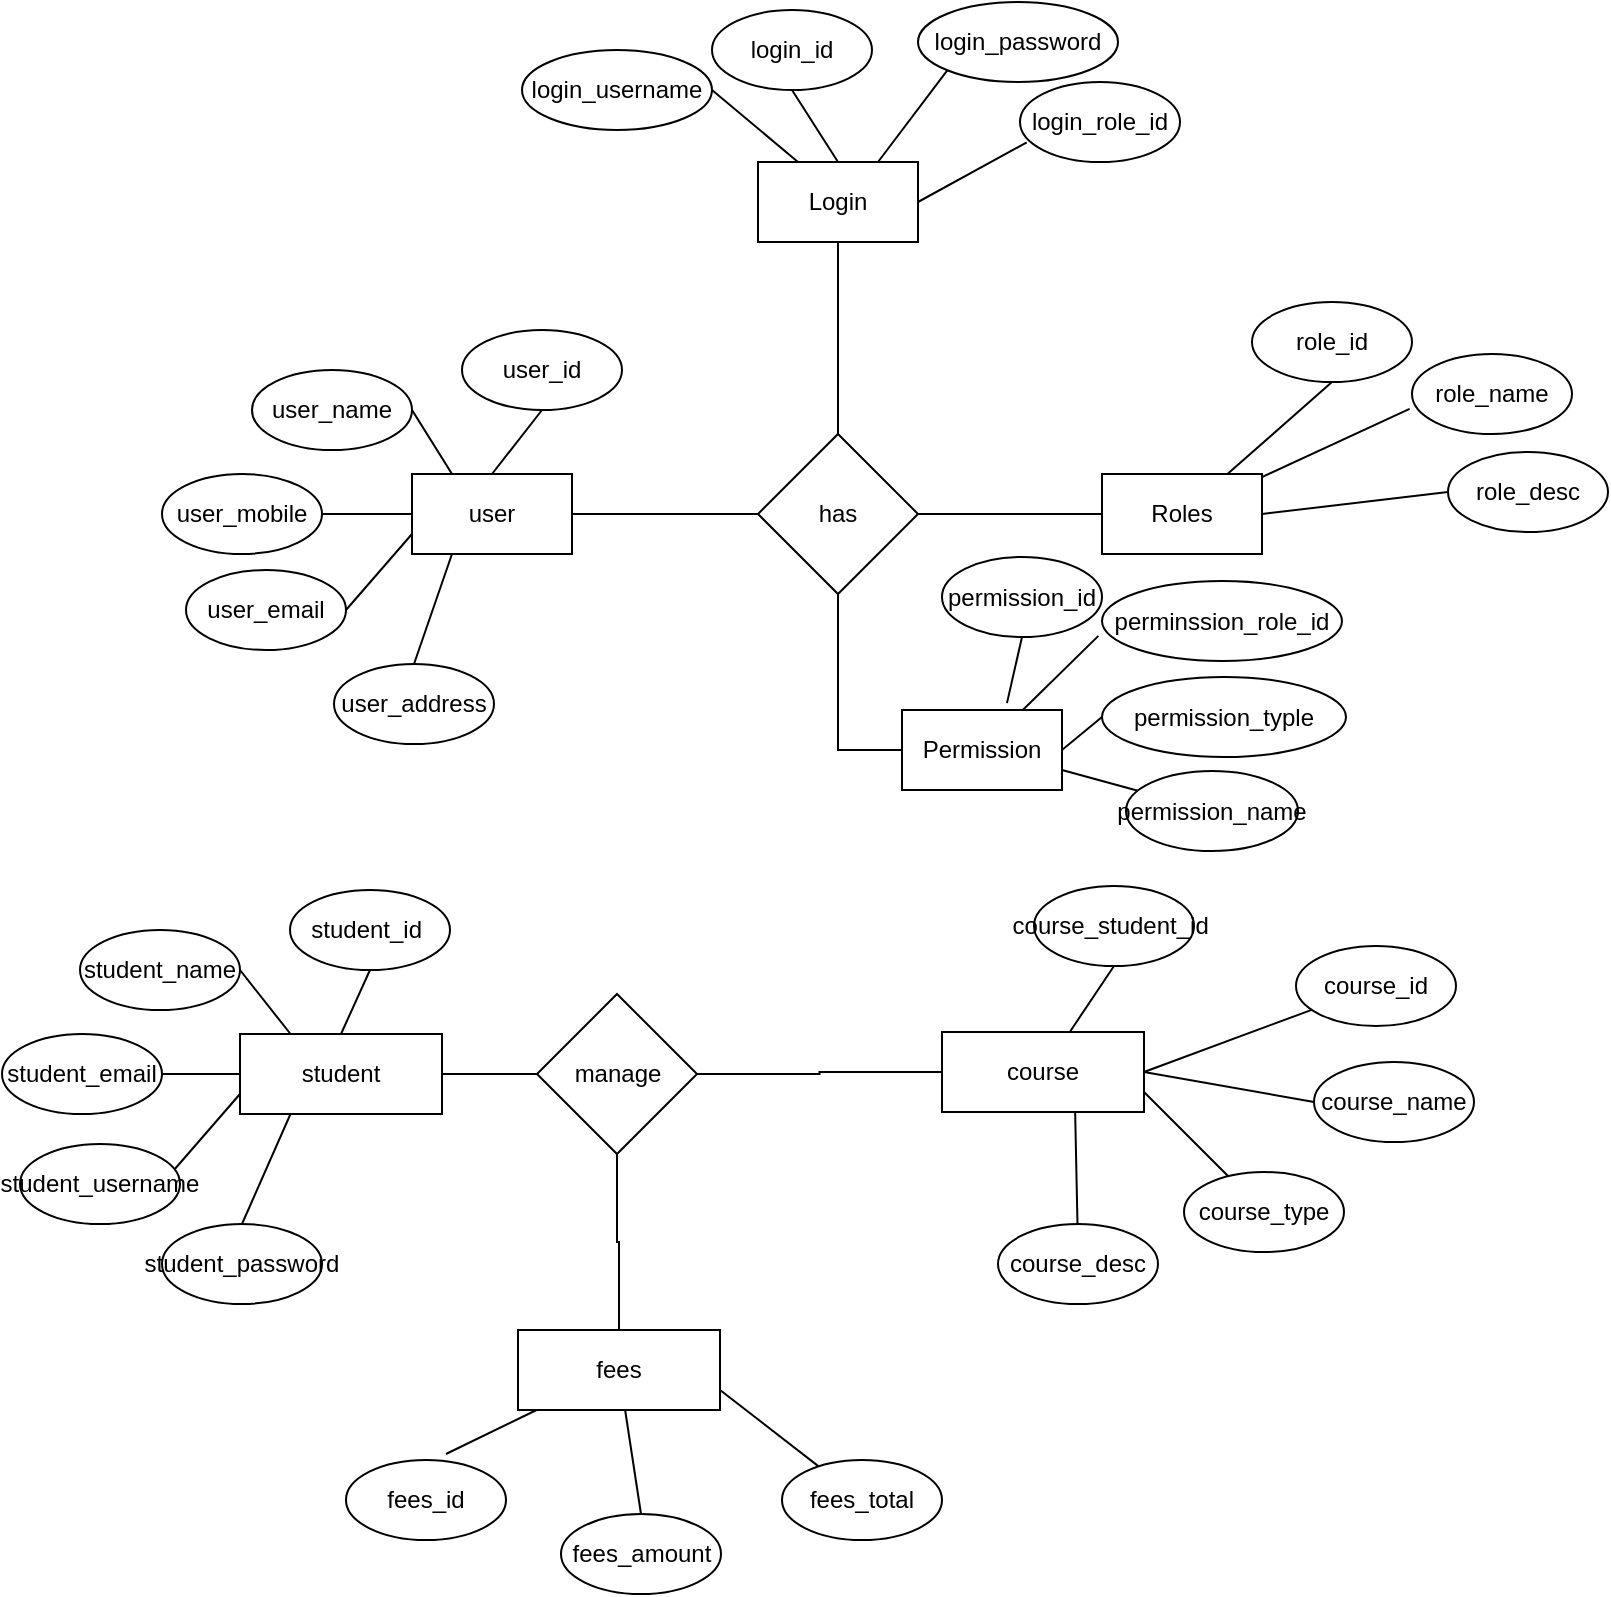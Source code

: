 <mxfile version="15.0.3" type="github"><diagram id="PA-yCFgj641imFy3qJgz" name="Page-1"><mxGraphModel dx="2328" dy="1970" grid="1" gridSize="10" guides="1" tooltips="1" connect="1" arrows="1" fold="1" page="1" pageScale="1" pageWidth="850" pageHeight="1100" math="0" shadow="0"><root><mxCell id="0"/><mxCell id="1" parent="0"/><mxCell id="l5UWLTQ9761Wqyvhe_93-67" value="" style="edgeStyle=orthogonalEdgeStyle;rounded=0;orthogonalLoop=1;jettySize=auto;html=1;endArrow=none;endFill=0;" edge="1" parent="1" source="l5UWLTQ9761Wqyvhe_93-1" target="l5UWLTQ9761Wqyvhe_93-65"><mxGeometry relative="1" as="geometry"/></mxCell><mxCell id="l5UWLTQ9761Wqyvhe_93-1" value="user" style="rounded=0;whiteSpace=wrap;html=1;" vertex="1" parent="1"><mxGeometry x="205" y="192" width="80" height="40" as="geometry"/></mxCell><mxCell id="l5UWLTQ9761Wqyvhe_93-2" value="Roles" style="rounded=0;whiteSpace=wrap;html=1;" vertex="1" parent="1"><mxGeometry x="550" y="192" width="80" height="40" as="geometry"/></mxCell><mxCell id="l5UWLTQ9761Wqyvhe_93-3" value="user_id" style="ellipse;whiteSpace=wrap;html=1;" vertex="1" parent="1"><mxGeometry x="230" y="120" width="80" height="40" as="geometry"/></mxCell><mxCell id="l5UWLTQ9761Wqyvhe_93-4" value="user_name" style="ellipse;whiteSpace=wrap;html=1;" vertex="1" parent="1"><mxGeometry x="125" y="140" width="80" height="40" as="geometry"/></mxCell><mxCell id="l5UWLTQ9761Wqyvhe_93-5" value="user_mobile" style="ellipse;whiteSpace=wrap;html=1;" vertex="1" parent="1"><mxGeometry x="80" y="192" width="80" height="40" as="geometry"/></mxCell><mxCell id="l5UWLTQ9761Wqyvhe_93-6" value="user_email" style="ellipse;whiteSpace=wrap;html=1;" vertex="1" parent="1"><mxGeometry x="92" y="240" width="80" height="40" as="geometry"/></mxCell><mxCell id="l5UWLTQ9761Wqyvhe_93-7" value="user_address" style="ellipse;whiteSpace=wrap;html=1;" vertex="1" parent="1"><mxGeometry x="166" y="287" width="80" height="40" as="geometry"/></mxCell><mxCell id="l5UWLTQ9761Wqyvhe_93-8" value="" style="endArrow=none;html=1;exitX=0.5;exitY=0;exitDx=0;exitDy=0;entryX=0.5;entryY=1;entryDx=0;entryDy=0;" edge="1" parent="1" source="l5UWLTQ9761Wqyvhe_93-1" target="l5UWLTQ9761Wqyvhe_93-3"><mxGeometry width="50" height="50" relative="1" as="geometry"><mxPoint x="418" y="140" as="sourcePoint"/><mxPoint x="468" y="90" as="targetPoint"/></mxGeometry></mxCell><mxCell id="l5UWLTQ9761Wqyvhe_93-9" value="" style="endArrow=none;html=1;exitX=0.25;exitY=0;exitDx=0;exitDy=0;entryX=1;entryY=0.5;entryDx=0;entryDy=0;" edge="1" parent="1" source="l5UWLTQ9761Wqyvhe_93-1" target="l5UWLTQ9761Wqyvhe_93-4"><mxGeometry width="50" height="50" relative="1" as="geometry"><mxPoint x="268" y="40" as="sourcePoint"/><mxPoint x="318" y="-10" as="targetPoint"/></mxGeometry></mxCell><mxCell id="l5UWLTQ9761Wqyvhe_93-10" value="" style="endArrow=none;html=1;exitX=1;exitY=0.5;exitDx=0;exitDy=0;entryX=0;entryY=0.5;entryDx=0;entryDy=0;" edge="1" parent="1" source="l5UWLTQ9761Wqyvhe_93-5" target="l5UWLTQ9761Wqyvhe_93-1"><mxGeometry width="50" height="50" relative="1" as="geometry"><mxPoint x="326" y="45" as="sourcePoint"/><mxPoint x="376" y="-5" as="targetPoint"/></mxGeometry></mxCell><mxCell id="l5UWLTQ9761Wqyvhe_93-12" value="" style="endArrow=none;html=1;exitX=1;exitY=0.5;exitDx=0;exitDy=0;entryX=0;entryY=0.75;entryDx=0;entryDy=0;" edge="1" parent="1" source="l5UWLTQ9761Wqyvhe_93-6" target="l5UWLTQ9761Wqyvhe_93-1"><mxGeometry width="50" height="50" relative="1" as="geometry"><mxPoint x="419" y="57" as="sourcePoint"/><mxPoint x="469" y="7" as="targetPoint"/></mxGeometry></mxCell><mxCell id="l5UWLTQ9761Wqyvhe_93-13" value="" style="endArrow=none;html=1;exitX=0.5;exitY=0;exitDx=0;exitDy=0;entryX=0.25;entryY=1;entryDx=0;entryDy=0;" edge="1" parent="1" source="l5UWLTQ9761Wqyvhe_93-7" target="l5UWLTQ9761Wqyvhe_93-1"><mxGeometry width="50" height="50" relative="1" as="geometry"><mxPoint x="470" y="56" as="sourcePoint"/><mxPoint x="520" y="6" as="targetPoint"/></mxGeometry></mxCell><mxCell id="l5UWLTQ9761Wqyvhe_93-14" value="" style="endArrow=none;html=1;entryX=0.5;entryY=1;entryDx=0;entryDy=0;" edge="1" parent="1" source="l5UWLTQ9761Wqyvhe_93-2" target="l5UWLTQ9761Wqyvhe_93-52"><mxGeometry width="50" height="50" relative="1" as="geometry"><mxPoint x="705" y="166" as="sourcePoint"/><mxPoint x="755" y="116" as="targetPoint"/></mxGeometry></mxCell><mxCell id="l5UWLTQ9761Wqyvhe_93-15" value="" style="endArrow=none;html=1;entryX=-0.015;entryY=0.686;entryDx=0;entryDy=0;entryPerimeter=0;" edge="1" parent="1" source="l5UWLTQ9761Wqyvhe_93-2" target="l5UWLTQ9761Wqyvhe_93-53"><mxGeometry width="50" height="50" relative="1" as="geometry"><mxPoint x="752" y="174" as="sourcePoint"/><mxPoint x="735" y="160" as="targetPoint"/></mxGeometry></mxCell><mxCell id="l5UWLTQ9761Wqyvhe_93-41" value="Login" style="rounded=0;whiteSpace=wrap;html=1;" vertex="1" parent="1"><mxGeometry x="378" y="36" width="80" height="40" as="geometry"/></mxCell><mxCell id="l5UWLTQ9761Wqyvhe_93-42" value="login_id" style="ellipse;whiteSpace=wrap;html=1;" vertex="1" parent="1"><mxGeometry x="355" y="-40" width="80" height="40" as="geometry"/></mxCell><mxCell id="l5UWLTQ9761Wqyvhe_93-43" value="login_username" style="ellipse;whiteSpace=wrap;html=1;" vertex="1" parent="1"><mxGeometry x="260" y="-20" width="95" height="40" as="geometry"/></mxCell><mxCell id="l5UWLTQ9761Wqyvhe_93-44" value="login_password" style="ellipse;whiteSpace=wrap;html=1;" vertex="1" parent="1"><mxGeometry x="458" y="-44" width="100" height="40" as="geometry"/></mxCell><mxCell id="l5UWLTQ9761Wqyvhe_93-45" value="login_role_id" style="ellipse;whiteSpace=wrap;html=1;" vertex="1" parent="1"><mxGeometry x="509" y="-4" width="80" height="40" as="geometry"/></mxCell><mxCell id="l5UWLTQ9761Wqyvhe_93-47" value="" style="endArrow=none;html=1;exitX=0.5;exitY=0;exitDx=0;exitDy=0;" edge="1" parent="1" source="l5UWLTQ9761Wqyvhe_93-41"><mxGeometry width="50" height="50" relative="1" as="geometry"><mxPoint x="568" y="-20" as="sourcePoint"/><mxPoint x="395" as="targetPoint"/></mxGeometry></mxCell><mxCell id="l5UWLTQ9761Wqyvhe_93-48" value="" style="endArrow=none;html=1;exitX=0.25;exitY=0;exitDx=0;exitDy=0;entryX=1;entryY=0.5;entryDx=0;entryDy=0;" edge="1" parent="1" source="l5UWLTQ9761Wqyvhe_93-41" target="l5UWLTQ9761Wqyvhe_93-43"><mxGeometry width="50" height="50" relative="1" as="geometry"><mxPoint x="418" y="-120" as="sourcePoint"/><mxPoint x="468" y="-170" as="targetPoint"/></mxGeometry></mxCell><mxCell id="l5UWLTQ9761Wqyvhe_93-49" value="" style="endArrow=none;html=1;exitX=0;exitY=1;exitDx=0;exitDy=0;entryX=0.75;entryY=0;entryDx=0;entryDy=0;" edge="1" parent="1" source="l5UWLTQ9761Wqyvhe_93-44" target="l5UWLTQ9761Wqyvhe_93-41"><mxGeometry width="50" height="50" relative="1" as="geometry"><mxPoint x="500" y="-10" as="sourcePoint"/><mxPoint x="460" y="50" as="targetPoint"/></mxGeometry></mxCell><mxCell id="l5UWLTQ9761Wqyvhe_93-50" value="" style="endArrow=none;html=1;entryX=1;entryY=0.5;entryDx=0;entryDy=0;exitX=0.042;exitY=0.755;exitDx=0;exitDy=0;exitPerimeter=0;" edge="1" parent="1" source="l5UWLTQ9761Wqyvhe_93-45" target="l5UWLTQ9761Wqyvhe_93-41"><mxGeometry width="50" height="50" relative="1" as="geometry"><mxPoint x="514" y="30" as="sourcePoint"/><mxPoint x="464" y="56" as="targetPoint"/></mxGeometry></mxCell><mxCell id="l5UWLTQ9761Wqyvhe_93-52" value="role_id" style="ellipse;whiteSpace=wrap;html=1;" vertex="1" parent="1"><mxGeometry x="625" y="106" width="80" height="40" as="geometry"/></mxCell><mxCell id="l5UWLTQ9761Wqyvhe_93-53" value="role_name" style="ellipse;whiteSpace=wrap;html=1;" vertex="1" parent="1"><mxGeometry x="705" y="132" width="80" height="40" as="geometry"/></mxCell><mxCell id="l5UWLTQ9761Wqyvhe_93-54" value="role_desc" style="ellipse;whiteSpace=wrap;html=1;" vertex="1" parent="1"><mxGeometry x="723" y="181" width="80" height="40" as="geometry"/></mxCell><mxCell id="l5UWLTQ9761Wqyvhe_93-55" value="" style="endArrow=none;html=1;exitX=1;exitY=0.5;exitDx=0;exitDy=0;entryX=0;entryY=0.5;entryDx=0;entryDy=0;" edge="1" parent="1" source="l5UWLTQ9761Wqyvhe_93-2" target="l5UWLTQ9761Wqyvhe_93-54"><mxGeometry width="50" height="50" relative="1" as="geometry"><mxPoint x="625" y="190" as="sourcePoint"/><mxPoint x="675" y="140" as="targetPoint"/></mxGeometry></mxCell><mxCell id="l5UWLTQ9761Wqyvhe_93-56" value="Permission" style="rounded=0;whiteSpace=wrap;html=1;" vertex="1" parent="1"><mxGeometry x="450" y="310" width="80" height="40" as="geometry"/></mxCell><mxCell id="l5UWLTQ9761Wqyvhe_93-57" value="" style="endArrow=none;html=1;exitX=0.656;exitY=-0.086;exitDx=0;exitDy=0;exitPerimeter=0;entryX=0.5;entryY=1;entryDx=0;entryDy=0;" edge="1" parent="1" source="l5UWLTQ9761Wqyvhe_93-56" target="l5UWLTQ9761Wqyvhe_93-59"><mxGeometry width="50" height="50" relative="1" as="geometry"><mxPoint x="717" y="387" as="sourcePoint"/><mxPoint x="767" y="337" as="targetPoint"/></mxGeometry></mxCell><mxCell id="l5UWLTQ9761Wqyvhe_93-58" value="" style="endArrow=none;html=1;entryX=-0.015;entryY=0.686;entryDx=0;entryDy=0;entryPerimeter=0;" edge="1" parent="1" source="l5UWLTQ9761Wqyvhe_93-56" target="l5UWLTQ9761Wqyvhe_93-60"><mxGeometry width="50" height="50" relative="1" as="geometry"><mxPoint x="764" y="395" as="sourcePoint"/><mxPoint x="747" y="381" as="targetPoint"/></mxGeometry></mxCell><mxCell id="l5UWLTQ9761Wqyvhe_93-59" value="permission_id" style="ellipse;whiteSpace=wrap;html=1;" vertex="1" parent="1"><mxGeometry x="470" y="233.5" width="80" height="40" as="geometry"/></mxCell><mxCell id="l5UWLTQ9761Wqyvhe_93-60" value="perminssion_role_id" style="ellipse;whiteSpace=wrap;html=1;" vertex="1" parent="1"><mxGeometry x="550" y="245.5" width="120" height="40" as="geometry"/></mxCell><mxCell id="l5UWLTQ9761Wqyvhe_93-61" value="permission_typle" style="ellipse;whiteSpace=wrap;html=1;" vertex="1" parent="1"><mxGeometry x="550" y="293.5" width="122" height="40" as="geometry"/></mxCell><mxCell id="l5UWLTQ9761Wqyvhe_93-62" value="" style="endArrow=none;html=1;exitX=1;exitY=0.5;exitDx=0;exitDy=0;entryX=0;entryY=0.5;entryDx=0;entryDy=0;" edge="1" parent="1" source="l5UWLTQ9761Wqyvhe_93-56" target="l5UWLTQ9761Wqyvhe_93-61"><mxGeometry width="50" height="50" relative="1" as="geometry"><mxPoint x="637" y="411" as="sourcePoint"/><mxPoint x="687" y="361" as="targetPoint"/></mxGeometry></mxCell><mxCell id="l5UWLTQ9761Wqyvhe_93-63" value="permission_name" style="ellipse;whiteSpace=wrap;html=1;" vertex="1" parent="1"><mxGeometry x="562" y="340.5" width="86" height="40" as="geometry"/></mxCell><mxCell id="l5UWLTQ9761Wqyvhe_93-64" value="" style="endArrow=none;html=1;exitX=1;exitY=0.75;exitDx=0;exitDy=0;" edge="1" parent="1" source="l5UWLTQ9761Wqyvhe_93-56" target="l5UWLTQ9761Wqyvhe_93-63"><mxGeometry width="50" height="50" relative="1" as="geometry"><mxPoint x="637" y="337" as="sourcePoint"/><mxPoint x="687" y="287" as="targetPoint"/></mxGeometry></mxCell><mxCell id="l5UWLTQ9761Wqyvhe_93-68" value="" style="edgeStyle=orthogonalEdgeStyle;rounded=0;orthogonalLoop=1;jettySize=auto;html=1;endArrow=none;endFill=0;" edge="1" parent="1" source="l5UWLTQ9761Wqyvhe_93-65" target="l5UWLTQ9761Wqyvhe_93-41"><mxGeometry relative="1" as="geometry"/></mxCell><mxCell id="l5UWLTQ9761Wqyvhe_93-69" style="edgeStyle=orthogonalEdgeStyle;rounded=0;orthogonalLoop=1;jettySize=auto;html=1;entryX=0;entryY=0.5;entryDx=0;entryDy=0;endArrow=none;endFill=0;" edge="1" parent="1" source="l5UWLTQ9761Wqyvhe_93-65" target="l5UWLTQ9761Wqyvhe_93-2"><mxGeometry relative="1" as="geometry"/></mxCell><mxCell id="l5UWLTQ9761Wqyvhe_93-70" style="edgeStyle=orthogonalEdgeStyle;rounded=0;orthogonalLoop=1;jettySize=auto;html=1;entryX=0;entryY=0.5;entryDx=0;entryDy=0;endArrow=none;endFill=0;" edge="1" parent="1" source="l5UWLTQ9761Wqyvhe_93-65" target="l5UWLTQ9761Wqyvhe_93-56"><mxGeometry relative="1" as="geometry"/></mxCell><mxCell id="l5UWLTQ9761Wqyvhe_93-65" value="has" style="rhombus;whiteSpace=wrap;html=1;" vertex="1" parent="1"><mxGeometry x="378" y="172" width="80" height="80" as="geometry"/></mxCell><mxCell id="l5UWLTQ9761Wqyvhe_93-95" value="" style="edgeStyle=orthogonalEdgeStyle;rounded=0;orthogonalLoop=1;jettySize=auto;html=1;endArrow=none;endFill=0;" edge="1" parent="1" source="l5UWLTQ9761Wqyvhe_93-71" target="l5UWLTQ9761Wqyvhe_93-83"><mxGeometry relative="1" as="geometry"/></mxCell><mxCell id="l5UWLTQ9761Wqyvhe_93-114" style="edgeStyle=orthogonalEdgeStyle;rounded=0;orthogonalLoop=1;jettySize=auto;html=1;entryX=0;entryY=0.5;entryDx=0;entryDy=0;endArrow=none;endFill=0;" edge="1" parent="1" source="l5UWLTQ9761Wqyvhe_93-71" target="l5UWLTQ9761Wqyvhe_93-104"><mxGeometry relative="1" as="geometry"/></mxCell><mxCell id="l5UWLTQ9761Wqyvhe_93-115" style="edgeStyle=orthogonalEdgeStyle;rounded=0;orthogonalLoop=1;jettySize=auto;html=1;endArrow=none;endFill=0;" edge="1" parent="1" source="l5UWLTQ9761Wqyvhe_93-71" target="l5UWLTQ9761Wqyvhe_93-96"><mxGeometry relative="1" as="geometry"/></mxCell><mxCell id="l5UWLTQ9761Wqyvhe_93-71" value="manage" style="rhombus;whiteSpace=wrap;html=1;" vertex="1" parent="1"><mxGeometry x="267.5" y="452" width="80" height="80" as="geometry"/></mxCell><mxCell id="l5UWLTQ9761Wqyvhe_93-83" value="student" style="rounded=0;whiteSpace=wrap;html=1;" vertex="1" parent="1"><mxGeometry x="119" y="472" width="101" height="40" as="geometry"/></mxCell><mxCell id="l5UWLTQ9761Wqyvhe_93-84" value="student_id&amp;nbsp;" style="ellipse;whiteSpace=wrap;html=1;" vertex="1" parent="1"><mxGeometry x="144" y="400" width="80" height="40" as="geometry"/></mxCell><mxCell id="l5UWLTQ9761Wqyvhe_93-85" value="student_name" style="ellipse;whiteSpace=wrap;html=1;" vertex="1" parent="1"><mxGeometry x="39" y="420" width="80" height="40" as="geometry"/></mxCell><mxCell id="l5UWLTQ9761Wqyvhe_93-86" value="student_password" style="ellipse;whiteSpace=wrap;html=1;" vertex="1" parent="1"><mxGeometry x="80" y="567" width="80" height="40" as="geometry"/></mxCell><mxCell id="l5UWLTQ9761Wqyvhe_93-87" value="" style="endArrow=none;html=1;exitX=0.5;exitY=0;exitDx=0;exitDy=0;entryX=0.5;entryY=1;entryDx=0;entryDy=0;" edge="1" parent="1" source="l5UWLTQ9761Wqyvhe_93-83" target="l5UWLTQ9761Wqyvhe_93-84"><mxGeometry width="50" height="50" relative="1" as="geometry"><mxPoint x="332" y="420" as="sourcePoint"/><mxPoint x="382" y="370" as="targetPoint"/></mxGeometry></mxCell><mxCell id="l5UWLTQ9761Wqyvhe_93-88" value="" style="endArrow=none;html=1;exitX=0.25;exitY=0;exitDx=0;exitDy=0;entryX=1;entryY=0.5;entryDx=0;entryDy=0;" edge="1" parent="1" source="l5UWLTQ9761Wqyvhe_93-83" target="l5UWLTQ9761Wqyvhe_93-85"><mxGeometry width="50" height="50" relative="1" as="geometry"><mxPoint x="182" y="320" as="sourcePoint"/><mxPoint x="232" y="270" as="targetPoint"/></mxGeometry></mxCell><mxCell id="l5UWLTQ9761Wqyvhe_93-89" value="" style="endArrow=none;html=1;exitX=1;exitY=0.5;exitDx=0;exitDy=0;entryX=0;entryY=0.5;entryDx=0;entryDy=0;" edge="1" parent="1" target="l5UWLTQ9761Wqyvhe_93-83"><mxGeometry width="50" height="50" relative="1" as="geometry"><mxPoint x="74.0" y="492" as="sourcePoint"/><mxPoint x="290" y="275" as="targetPoint"/></mxGeometry></mxCell><mxCell id="l5UWLTQ9761Wqyvhe_93-90" value="" style="endArrow=none;html=1;exitX=1;exitY=0.5;exitDx=0;exitDy=0;entryX=0;entryY=0.75;entryDx=0;entryDy=0;" edge="1" parent="1" target="l5UWLTQ9761Wqyvhe_93-83"><mxGeometry width="50" height="50" relative="1" as="geometry"><mxPoint x="86" y="540" as="sourcePoint"/><mxPoint x="383" y="287" as="targetPoint"/></mxGeometry></mxCell><mxCell id="l5UWLTQ9761Wqyvhe_93-91" value="" style="endArrow=none;html=1;exitX=0.5;exitY=0;exitDx=0;exitDy=0;entryX=0.25;entryY=1;entryDx=0;entryDy=0;" edge="1" parent="1" source="l5UWLTQ9761Wqyvhe_93-86" target="l5UWLTQ9761Wqyvhe_93-83"><mxGeometry width="50" height="50" relative="1" as="geometry"><mxPoint x="384" y="336" as="sourcePoint"/><mxPoint x="434" y="286" as="targetPoint"/></mxGeometry></mxCell><mxCell id="l5UWLTQ9761Wqyvhe_93-93" value="student_email" style="ellipse;whiteSpace=wrap;html=1;" vertex="1" parent="1"><mxGeometry y="472" width="80" height="40" as="geometry"/></mxCell><mxCell id="l5UWLTQ9761Wqyvhe_93-94" value="student_username" style="ellipse;whiteSpace=wrap;html=1;" vertex="1" parent="1"><mxGeometry x="9" y="527" width="80" height="40" as="geometry"/></mxCell><mxCell id="l5UWLTQ9761Wqyvhe_93-96" value="fees" style="rounded=0;whiteSpace=wrap;html=1;" vertex="1" parent="1"><mxGeometry x="258" y="620" width="101" height="40" as="geometry"/></mxCell><mxCell id="l5UWLTQ9761Wqyvhe_93-97" value="fees_id" style="ellipse;whiteSpace=wrap;html=1;" vertex="1" parent="1"><mxGeometry x="172" y="685" width="80" height="40" as="geometry"/></mxCell><mxCell id="l5UWLTQ9761Wqyvhe_93-98" value="fees_amount" style="ellipse;whiteSpace=wrap;html=1;" vertex="1" parent="1"><mxGeometry x="279.5" y="712" width="80" height="40" as="geometry"/></mxCell><mxCell id="l5UWLTQ9761Wqyvhe_93-99" value="fees_total" style="ellipse;whiteSpace=wrap;html=1;" vertex="1" parent="1"><mxGeometry x="390" y="685" width="80" height="40" as="geometry"/></mxCell><mxCell id="l5UWLTQ9761Wqyvhe_93-100" value="" style="endArrow=none;html=1;" edge="1" parent="1" target="l5UWLTQ9761Wqyvhe_93-96"><mxGeometry width="50" height="50" relative="1" as="geometry"><mxPoint x="222" y="682" as="sourcePoint"/><mxPoint x="262" y="542" as="targetPoint"/></mxGeometry></mxCell><mxCell id="l5UWLTQ9761Wqyvhe_93-101" value="" style="endArrow=none;html=1;exitX=0.659;exitY=0.987;exitDx=0;exitDy=0;exitPerimeter=0;" edge="1" parent="1" source="l5UWLTQ9761Wqyvhe_93-104" target="l5UWLTQ9761Wqyvhe_93-108"><mxGeometry width="50" height="50" relative="1" as="geometry"><mxPoint x="26" y="496" as="sourcePoint"/><mxPoint x="76" y="446" as="targetPoint"/></mxGeometry></mxCell><mxCell id="l5UWLTQ9761Wqyvhe_93-102" value="" style="endArrow=none;html=1;entryX=1;entryY=0.75;entryDx=0;entryDy=0;" edge="1" parent="1" source="l5UWLTQ9761Wqyvhe_93-99" target="l5UWLTQ9761Wqyvhe_93-96"><mxGeometry width="50" height="50" relative="1" as="geometry"><mxPoint x="287" y="603" as="sourcePoint"/><mxPoint x="337" y="553" as="targetPoint"/></mxGeometry></mxCell><mxCell id="l5UWLTQ9761Wqyvhe_93-103" value="" style="endArrow=none;html=1;exitX=0.5;exitY=0;exitDx=0;exitDy=0;" edge="1" parent="1" source="l5UWLTQ9761Wqyvhe_93-98" target="l5UWLTQ9761Wqyvhe_93-96"><mxGeometry width="50" height="50" relative="1" as="geometry"><mxPoint x="352" y="608" as="sourcePoint"/><mxPoint x="402" y="558" as="targetPoint"/></mxGeometry></mxCell><mxCell id="l5UWLTQ9761Wqyvhe_93-104" value="course" style="rounded=0;whiteSpace=wrap;html=1;" vertex="1" parent="1"><mxGeometry x="470" y="471" width="101" height="40" as="geometry"/></mxCell><mxCell id="l5UWLTQ9761Wqyvhe_93-105" value="course_id" style="ellipse;whiteSpace=wrap;html=1;" vertex="1" parent="1"><mxGeometry x="647" y="428" width="80" height="40" as="geometry"/></mxCell><mxCell id="l5UWLTQ9761Wqyvhe_93-106" value="course_name" style="ellipse;whiteSpace=wrap;html=1;" vertex="1" parent="1"><mxGeometry x="656" y="486" width="80" height="40" as="geometry"/></mxCell><mxCell id="l5UWLTQ9761Wqyvhe_93-107" value="course_type" style="ellipse;whiteSpace=wrap;html=1;" vertex="1" parent="1"><mxGeometry x="591" y="541" width="80" height="40" as="geometry"/></mxCell><mxCell id="l5UWLTQ9761Wqyvhe_93-108" value="course_desc" style="ellipse;whiteSpace=wrap;html=1;" vertex="1" parent="1"><mxGeometry x="498" y="567" width="80" height="40" as="geometry"/></mxCell><mxCell id="l5UWLTQ9761Wqyvhe_93-109" value="course_student_id&amp;nbsp;" style="ellipse;whiteSpace=wrap;html=1;" vertex="1" parent="1"><mxGeometry x="516" y="398" width="80" height="40" as="geometry"/></mxCell><mxCell id="l5UWLTQ9761Wqyvhe_93-110" value="" style="endArrow=none;html=1;exitX=1;exitY=0.75;exitDx=0;exitDy=0;" edge="1" parent="1" source="l5UWLTQ9761Wqyvhe_93-104" target="l5UWLTQ9761Wqyvhe_93-107"><mxGeometry width="50" height="50" relative="1" as="geometry"><mxPoint x="91" y="499" as="sourcePoint"/><mxPoint x="141" y="449" as="targetPoint"/></mxGeometry></mxCell><mxCell id="l5UWLTQ9761Wqyvhe_93-111" value="" style="endArrow=none;html=1;entryX=0;entryY=0.5;entryDx=0;entryDy=0;exitX=1;exitY=0.5;exitDx=0;exitDy=0;" edge="1" parent="1" source="l5UWLTQ9761Wqyvhe_93-104" target="l5UWLTQ9761Wqyvhe_93-106"><mxGeometry width="50" height="50" relative="1" as="geometry"><mxPoint x="147" y="506" as="sourcePoint"/><mxPoint x="197" y="456" as="targetPoint"/></mxGeometry></mxCell><mxCell id="l5UWLTQ9761Wqyvhe_93-112" value="" style="endArrow=none;html=1;exitX=1;exitY=0.5;exitDx=0;exitDy=0;" edge="1" parent="1" source="l5UWLTQ9761Wqyvhe_93-104" target="l5UWLTQ9761Wqyvhe_93-105"><mxGeometry width="50" height="50" relative="1" as="geometry"><mxPoint x="208" y="504" as="sourcePoint"/><mxPoint x="258" y="454" as="targetPoint"/></mxGeometry></mxCell><mxCell id="l5UWLTQ9761Wqyvhe_93-113" value="" style="endArrow=none;html=1;entryX=0.5;entryY=1;entryDx=0;entryDy=0;" edge="1" parent="1" source="l5UWLTQ9761Wqyvhe_93-104" target="l5UWLTQ9761Wqyvhe_93-109"><mxGeometry width="50" height="50" relative="1" as="geometry"><mxPoint x="326" y="471" as="sourcePoint"/><mxPoint x="376" y="421" as="targetPoint"/></mxGeometry></mxCell></root></mxGraphModel></diagram></mxfile>